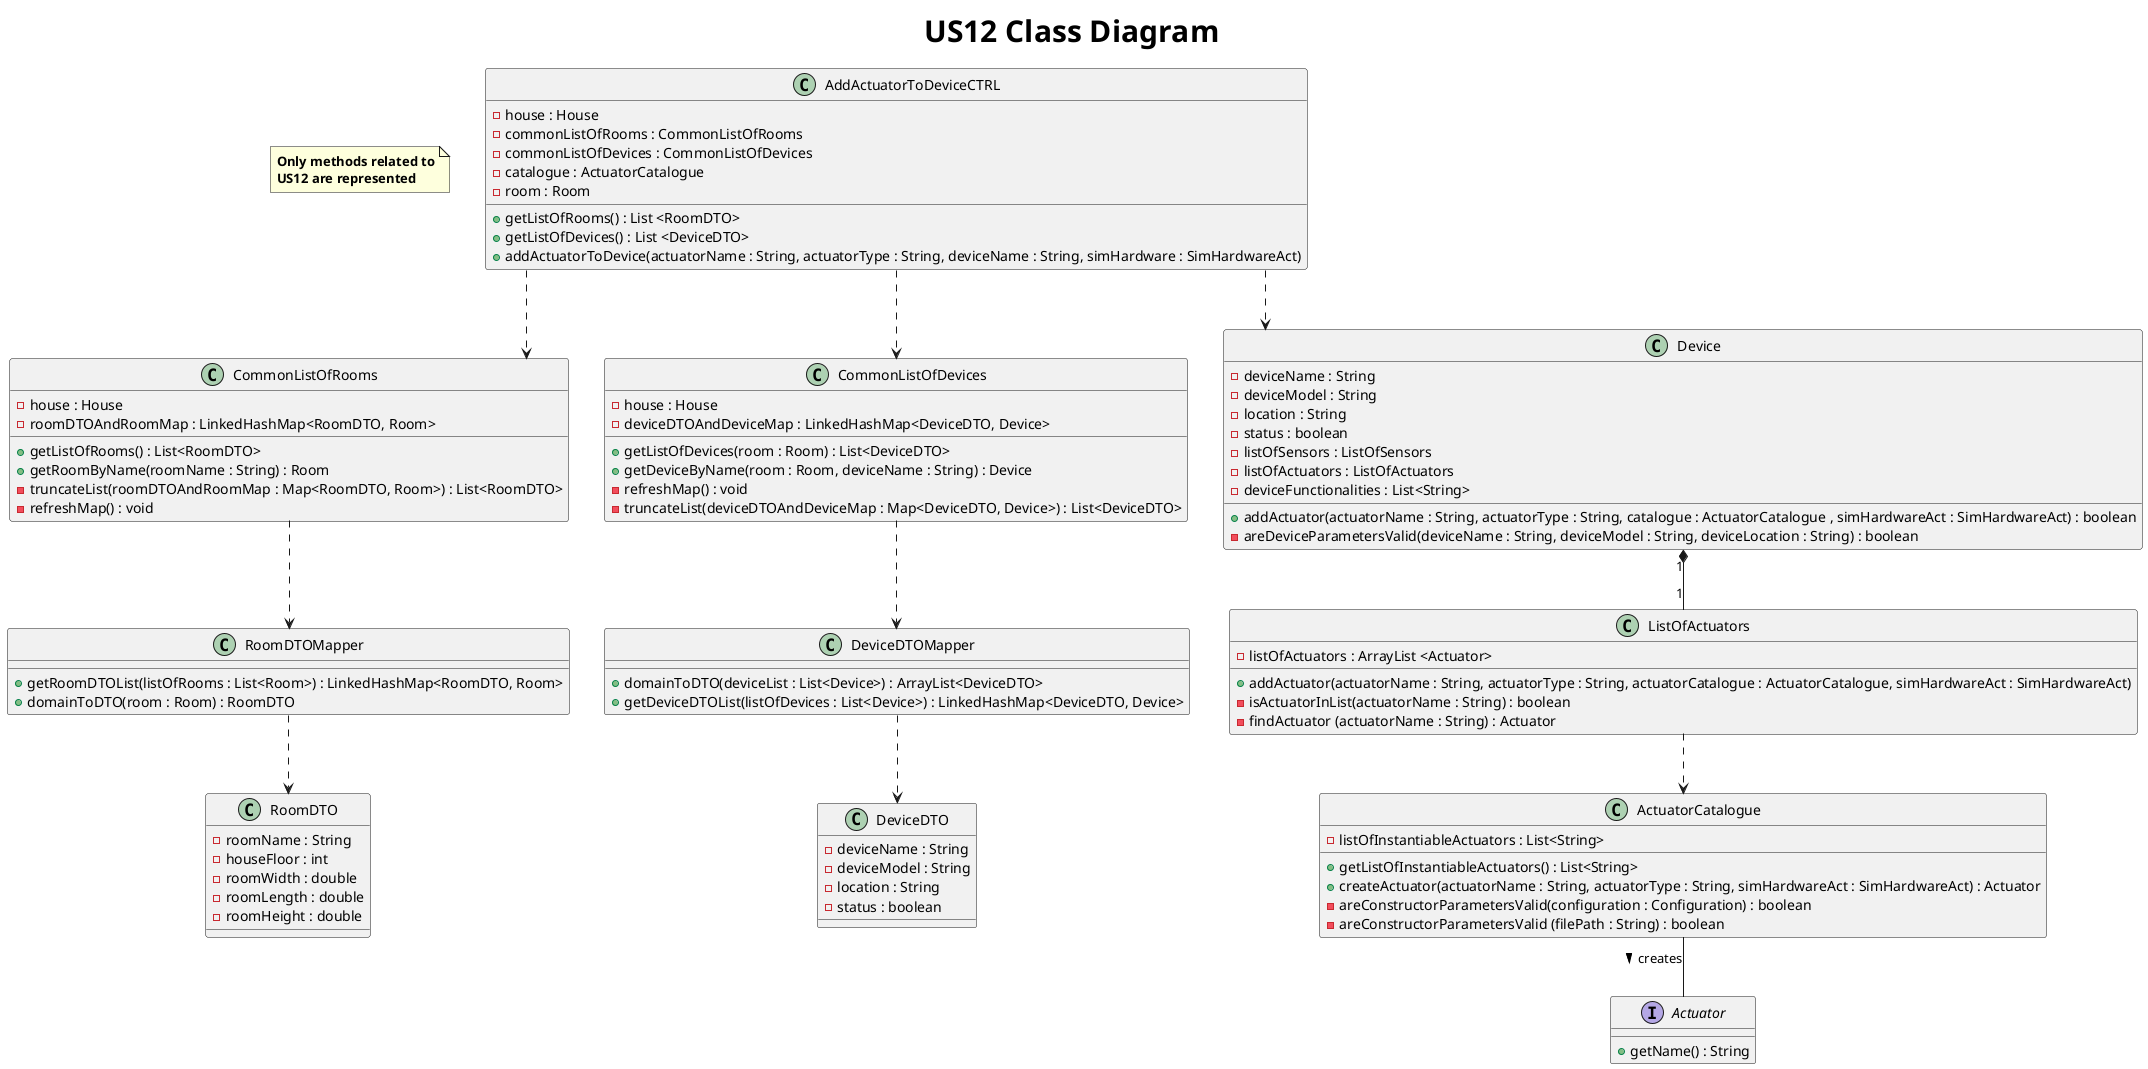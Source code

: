@startuml
title <size: 30> US12 Class Diagram
skinparam linetype ortho

note "<b>Only methods related to\n<b>US12 are represented" as 1
class AddActuatorToDeviceCTRL {
    - house : House
    - commonListOfRooms : CommonListOfRooms
    - commonListOfDevices : CommonListOfDevices
    - catalogue : ActuatorCatalogue
    - room : Room

    + getListOfRooms() : List <RoomDTO>
    + getListOfDevices() : List <DeviceDTO>
    + addActuatorToDevice(actuatorName : String, actuatorType : String, deviceName : String, simHardware : SimHardwareAct)
}

class ListOfActuators {
    - listOfActuators : ArrayList <Actuator>

    + addActuator(actuatorName : String, actuatorType : String, actuatorCatalogue : ActuatorCatalogue, simHardwareAct : SimHardwareAct)
    - isActuatorInList(actuatorName : String) : boolean
    - findActuator (actuatorName : String) : Actuator

}

class ActuatorCatalogue {
    - listOfInstantiableActuators : List<String>

    + getListOfInstantiableActuators() : List<String>
    + createActuator(actuatorName : String, actuatorType : String, simHardwareAct : SimHardwareAct) : Actuator
    - areConstructorParametersValid(configuration : Configuration) : boolean
    - areConstructorParametersValid (filePath : String) : boolean

}

interface Actuator {

    + getName() : String

}

class CommonListOfRooms {
    - house : House
    - roomDTOAndRoomMap : LinkedHashMap<RoomDTO, Room>
    + getListOfRooms() : List<RoomDTO>
    + getRoomByName(roomName : String) : Room
    - truncateList(roomDTOAndRoomMap : Map<RoomDTO, Room>) : List<RoomDTO>
    - refreshMap() : void
}

class CommonListOfDevices {
    - house : House
    - deviceDTOAndDeviceMap : LinkedHashMap<DeviceDTO, Device>
    + getListOfDevices(room : Room) : List<DeviceDTO>
    + getDeviceByName(room : Room, deviceName : String) : Device
    - refreshMap() : void
    - truncateList(deviceDTOAndDeviceMap : Map<DeviceDTO, Device>) : List<DeviceDTO>
}

class RoomDTOMapper {
    + getRoomDTOList(listOfRooms : List<Room>) : LinkedHashMap<RoomDTO, Room>
    + domainToDTO(room : Room) : RoomDTO
}

class RoomDTO{
           - roomName : String
           - houseFloor : int
           - roomWidth : double
           - roomLength : double
           - roomHeight : double
       }

class Device {
    - deviceName : String
    - deviceModel : String
    - location : String
    - status : boolean
    - listOfSensors : ListOfSensors
    - listOfActuators : ListOfActuators
    - deviceFunctionalities : List<String>
    + addActuator(actuatorName : String, actuatorType : String, catalogue : ActuatorCatalogue , simHardwareAct : SimHardwareAct) : boolean
    - areDeviceParametersValid(deviceName : String, deviceModel : String, deviceLocation : String) : boolean

}

class DeviceDTOMapper {
    + domainToDTO(deviceList : List<Device>) : ArrayList<DeviceDTO>
    + getDeviceDTOList(listOfDevices : List<Device>) : LinkedHashMap<DeviceDTO, Device>

}

class DeviceDTO{
           - deviceName : String
           - deviceModel : String
           - location : String
           - status : boolean
           }

       AddActuatorToDeviceCTRL ..> CommonListOfRooms
       AddActuatorToDeviceCTRL ..> Device
       Device "1" *-- "1" ListOfActuators
       ListOfActuators ..> ActuatorCatalogue
       ActuatorCatalogue -- Actuator : creates >
       CommonListOfRooms ..> RoomDTOMapper
       AddActuatorToDeviceCTRL..> CommonListOfDevices
       CommonListOfDevices ..> DeviceDTOMapper
       DeviceDTOMapper ..> DeviceDTO
       RoomDTOMapper ..> RoomDTO

@enduml